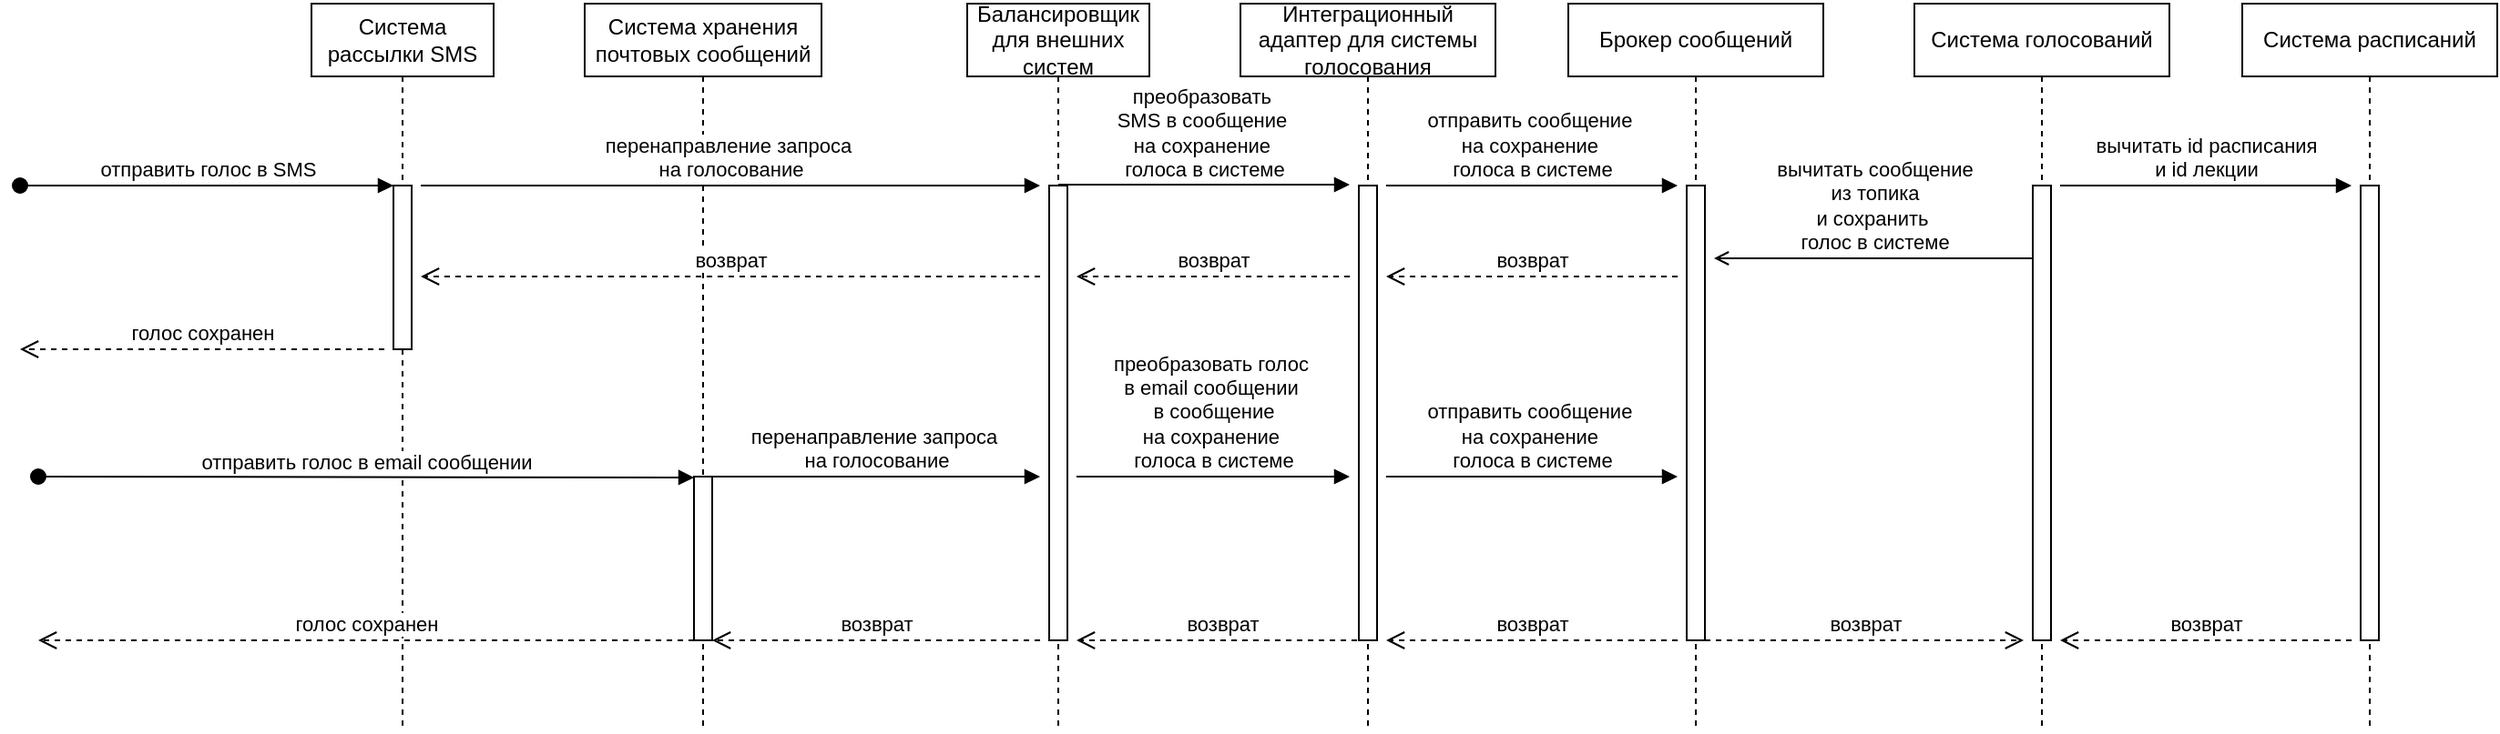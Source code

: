 <mxfile version="24.4.13" type="device">
  <diagram name="Page-1" id="2YBvvXClWsGukQMizWep">
    <mxGraphModel dx="1888" dy="992" grid="1" gridSize="10" guides="1" tooltips="1" connect="1" arrows="1" fold="1" page="1" pageScale="1" pageWidth="850" pageHeight="1100" math="0" shadow="0">
      <root>
        <mxCell id="0" />
        <mxCell id="1" parent="0" />
        <mxCell id="aM9ryv3xv72pqoxQDRHE-1" value="Система рассылки SMS" style="shape=umlLifeline;perimeter=lifelinePerimeter;whiteSpace=wrap;html=1;container=0;dropTarget=0;collapsible=0;recursiveResize=0;outlineConnect=0;portConstraint=eastwest;newEdgeStyle={&quot;edgeStyle&quot;:&quot;elbowEdgeStyle&quot;,&quot;elbow&quot;:&quot;vertical&quot;,&quot;curved&quot;:0,&quot;rounded&quot;:0};" parent="1" vertex="1">
          <mxGeometry x="180" y="60" width="100" height="400" as="geometry" />
        </mxCell>
        <mxCell id="aM9ryv3xv72pqoxQDRHE-2" value="" style="html=1;points=[];perimeter=orthogonalPerimeter;outlineConnect=0;targetShapes=umlLifeline;portConstraint=eastwest;newEdgeStyle={&quot;edgeStyle&quot;:&quot;elbowEdgeStyle&quot;,&quot;elbow&quot;:&quot;vertical&quot;,&quot;curved&quot;:0,&quot;rounded&quot;:0};" parent="aM9ryv3xv72pqoxQDRHE-1" vertex="1">
          <mxGeometry x="45" y="100" width="10" height="90" as="geometry" />
        </mxCell>
        <mxCell id="aM9ryv3xv72pqoxQDRHE-3" value="отправить голос в SMS" style="html=1;verticalAlign=bottom;startArrow=oval;endArrow=block;startSize=8;edgeStyle=elbowEdgeStyle;elbow=vertical;curved=0;rounded=0;" parent="aM9ryv3xv72pqoxQDRHE-1" target="aM9ryv3xv72pqoxQDRHE-2" edge="1">
          <mxGeometry relative="1" as="geometry">
            <mxPoint x="-160" y="100" as="sourcePoint" />
          </mxGeometry>
        </mxCell>
        <mxCell id="aM9ryv3xv72pqoxQDRHE-5" value="Система хранения почтовых сообщений" style="shape=umlLifeline;perimeter=lifelinePerimeter;whiteSpace=wrap;html=1;container=0;dropTarget=0;collapsible=0;recursiveResize=0;outlineConnect=0;portConstraint=eastwest;newEdgeStyle={&quot;edgeStyle&quot;:&quot;elbowEdgeStyle&quot;,&quot;elbow&quot;:&quot;vertical&quot;,&quot;curved&quot;:0,&quot;rounded&quot;:0};" parent="1" vertex="1">
          <mxGeometry x="330" y="60" width="130" height="400" as="geometry" />
        </mxCell>
        <mxCell id="aM9ryv3xv72pqoxQDRHE-6" value="" style="html=1;points=[];perimeter=orthogonalPerimeter;outlineConnect=0;targetShapes=umlLifeline;portConstraint=eastwest;newEdgeStyle={&quot;edgeStyle&quot;:&quot;elbowEdgeStyle&quot;,&quot;elbow&quot;:&quot;vertical&quot;,&quot;curved&quot;:0,&quot;rounded&quot;:0};" parent="aM9ryv3xv72pqoxQDRHE-5" vertex="1">
          <mxGeometry x="60" y="260" width="10" height="90" as="geometry" />
        </mxCell>
        <mxCell id="7Mkb-ycYceXI8_gYsjPh-1" value="Балансировщик для внешних систем" style="shape=umlLifeline;perimeter=lifelinePerimeter;whiteSpace=wrap;html=1;container=0;dropTarget=0;collapsible=0;recursiveResize=0;outlineConnect=0;portConstraint=eastwest;newEdgeStyle={&quot;edgeStyle&quot;:&quot;elbowEdgeStyle&quot;,&quot;elbow&quot;:&quot;vertical&quot;,&quot;curved&quot;:0,&quot;rounded&quot;:0};" parent="1" vertex="1">
          <mxGeometry x="540" y="60" width="100" height="400" as="geometry" />
        </mxCell>
        <mxCell id="7Mkb-ycYceXI8_gYsjPh-2" value="" style="html=1;points=[];perimeter=orthogonalPerimeter;outlineConnect=0;targetShapes=umlLifeline;portConstraint=eastwest;newEdgeStyle={&quot;edgeStyle&quot;:&quot;elbowEdgeStyle&quot;,&quot;elbow&quot;:&quot;vertical&quot;,&quot;curved&quot;:0,&quot;rounded&quot;:0};" parent="7Mkb-ycYceXI8_gYsjPh-1" vertex="1">
          <mxGeometry x="45" y="100" width="10" height="250" as="geometry" />
        </mxCell>
        <mxCell id="7Mkb-ycYceXI8_gYsjPh-3" value="перенаправление запроса&amp;nbsp;&lt;div&gt;на голосование&lt;/div&gt;" style="html=1;verticalAlign=bottom;endArrow=block;edgeStyle=elbowEdgeStyle;elbow=horizontal;curved=0;rounded=0;" parent="1" edge="1">
          <mxGeometry relative="1" as="geometry">
            <mxPoint x="240" y="160" as="sourcePoint" />
            <Array as="points">
              <mxPoint x="505" y="160" />
            </Array>
            <mxPoint x="580" y="160" as="targetPoint" />
          </mxGeometry>
        </mxCell>
        <mxCell id="7Mkb-ycYceXI8_gYsjPh-5" value="возврат" style="html=1;verticalAlign=bottom;endArrow=open;dashed=1;endSize=8;edgeStyle=elbowEdgeStyle;elbow=horizontal;curved=0;rounded=0;" parent="1" edge="1">
          <mxGeometry relative="1" as="geometry">
            <mxPoint x="240" y="210" as="targetPoint" />
            <Array as="points">
              <mxPoint x="505" y="210" />
            </Array>
            <mxPoint x="580" y="210" as="sourcePoint" />
          </mxGeometry>
        </mxCell>
        <mxCell id="7Mkb-ycYceXI8_gYsjPh-7" value="голос сохранен" style="html=1;verticalAlign=bottom;endArrow=open;dashed=1;endSize=8;edgeStyle=elbowEdgeStyle;elbow=horizontal;curved=0;rounded=0;" parent="1" edge="1">
          <mxGeometry relative="1" as="geometry">
            <mxPoint x="20" y="250" as="targetPoint" />
            <Array as="points">
              <mxPoint x="145" y="250" />
            </Array>
            <mxPoint x="220" y="250" as="sourcePoint" />
          </mxGeometry>
        </mxCell>
        <mxCell id="YkICSMTf9dNbr_VCWfyr-2" value="Интеграционный адаптер для системы голосования" style="shape=umlLifeline;perimeter=lifelinePerimeter;whiteSpace=wrap;html=1;container=0;dropTarget=0;collapsible=0;recursiveResize=0;outlineConnect=0;portConstraint=eastwest;newEdgeStyle={&quot;edgeStyle&quot;:&quot;elbowEdgeStyle&quot;,&quot;elbow&quot;:&quot;vertical&quot;,&quot;curved&quot;:0,&quot;rounded&quot;:0};" parent="1" vertex="1">
          <mxGeometry x="690" y="60" width="140" height="400" as="geometry" />
        </mxCell>
        <mxCell id="YkICSMTf9dNbr_VCWfyr-3" value="" style="html=1;points=[];perimeter=orthogonalPerimeter;outlineConnect=0;targetShapes=umlLifeline;portConstraint=eastwest;newEdgeStyle={&quot;edgeStyle&quot;:&quot;elbowEdgeStyle&quot;,&quot;elbow&quot;:&quot;vertical&quot;,&quot;curved&quot;:0,&quot;rounded&quot;:0};" parent="YkICSMTf9dNbr_VCWfyr-2" vertex="1">
          <mxGeometry x="65" y="100" width="10" height="250" as="geometry" />
        </mxCell>
        <mxCell id="YkICSMTf9dNbr_VCWfyr-4" value="преобразовать&amp;nbsp;&lt;div&gt;SMS в сообщение&amp;nbsp;&lt;/div&gt;&lt;div&gt;на сохранение&amp;nbsp;&lt;/div&gt;&lt;div&gt;голоса в системе&lt;/div&gt;" style="html=1;verticalAlign=bottom;endArrow=block;edgeStyle=elbowEdgeStyle;elbow=horizontal;curved=0;rounded=0;" parent="1" edge="1">
          <mxGeometry relative="1" as="geometry">
            <mxPoint x="590" y="159.5" as="sourcePoint" />
            <Array as="points">
              <mxPoint x="675" y="159.5" />
            </Array>
            <mxPoint x="750" y="159.5" as="targetPoint" />
            <mxPoint as="offset" />
          </mxGeometry>
        </mxCell>
        <mxCell id="YkICSMTf9dNbr_VCWfyr-5" value="возврат" style="html=1;verticalAlign=bottom;endArrow=open;dashed=1;endSize=8;edgeStyle=elbowEdgeStyle;elbow=horizontal;curved=0;rounded=0;" parent="1" edge="1">
          <mxGeometry relative="1" as="geometry">
            <mxPoint x="600" y="210" as="targetPoint" />
            <Array as="points">
              <mxPoint x="685" y="210" />
            </Array>
            <mxPoint x="750" y="210" as="sourcePoint" />
          </mxGeometry>
        </mxCell>
        <mxCell id="H6ERIf2kMc6koZy2Y6LX-1" value="отправить голос в email сообщении" style="html=1;verticalAlign=bottom;startArrow=oval;endArrow=block;startSize=8;edgeStyle=elbowEdgeStyle;elbow=vertical;curved=0;rounded=0;" parent="1" edge="1">
          <mxGeometry relative="1" as="geometry">
            <mxPoint x="30" y="320" as="sourcePoint" />
            <mxPoint x="390" y="320.5" as="targetPoint" />
          </mxGeometry>
        </mxCell>
        <mxCell id="H6ERIf2kMc6koZy2Y6LX-2" value="голос сохранен" style="html=1;verticalAlign=bottom;endArrow=open;dashed=1;endSize=8;edgeStyle=elbowEdgeStyle;elbow=horizontal;curved=0;rounded=0;" parent="1" edge="1">
          <mxGeometry relative="1" as="geometry">
            <mxPoint x="30" y="410" as="targetPoint" />
            <Array as="points">
              <mxPoint x="315" y="410" />
            </Array>
            <mxPoint x="390" y="410" as="sourcePoint" />
          </mxGeometry>
        </mxCell>
        <mxCell id="H6ERIf2kMc6koZy2Y6LX-4" value="перенаправление запроса&amp;nbsp;&lt;div&gt;на голосование&lt;/div&gt;" style="html=1;verticalAlign=bottom;endArrow=block;edgeStyle=elbowEdgeStyle;elbow=vertical;curved=0;rounded=0;" parent="1" edge="1">
          <mxGeometry relative="1" as="geometry">
            <mxPoint x="400" y="320" as="sourcePoint" />
            <Array as="points">
              <mxPoint x="485" y="320" />
            </Array>
            <mxPoint x="580" y="320" as="targetPoint" />
            <mxPoint as="offset" />
          </mxGeometry>
        </mxCell>
        <mxCell id="H6ERIf2kMc6koZy2Y6LX-5" value="возврат" style="html=1;verticalAlign=bottom;endArrow=open;dashed=1;endSize=8;edgeStyle=elbowEdgeStyle;elbow=horizontal;curved=0;rounded=0;" parent="1" edge="1">
          <mxGeometry relative="1" as="geometry">
            <mxPoint x="400" y="410" as="targetPoint" />
            <Array as="points" />
            <mxPoint x="580" y="410" as="sourcePoint" />
          </mxGeometry>
        </mxCell>
        <mxCell id="H6ERIf2kMc6koZy2Y6LX-6" value="преобразовать голос&amp;nbsp;&lt;div&gt;в email сообщении&amp;nbsp;&lt;/div&gt;&lt;div&gt;в сообщение&lt;/div&gt;&lt;div&gt;на сохранение&amp;nbsp;&lt;/div&gt;&lt;div&gt;голоса в системе&lt;/div&gt;" style="html=1;verticalAlign=bottom;endArrow=block;edgeStyle=elbowEdgeStyle;elbow=vertical;curved=0;rounded=0;" parent="1" edge="1">
          <mxGeometry relative="1" as="geometry">
            <mxPoint x="600" y="320" as="sourcePoint" />
            <Array as="points">
              <mxPoint x="685" y="320" />
            </Array>
            <mxPoint x="750" y="320" as="targetPoint" />
            <mxPoint as="offset" />
          </mxGeometry>
        </mxCell>
        <mxCell id="H6ERIf2kMc6koZy2Y6LX-7" value="возврат" style="html=1;verticalAlign=bottom;endArrow=open;dashed=1;endSize=8;edgeStyle=elbowEdgeStyle;elbow=horizontal;curved=0;rounded=0;" parent="1" edge="1">
          <mxGeometry relative="1" as="geometry">
            <mxPoint x="600" y="410" as="targetPoint" />
            <Array as="points">
              <mxPoint x="685" y="410" />
            </Array>
            <mxPoint x="760" y="410" as="sourcePoint" />
          </mxGeometry>
        </mxCell>
        <mxCell id="H6ERIf2kMc6koZy2Y6LX-8" value="Брокер сообщений" style="shape=umlLifeline;perimeter=lifelinePerimeter;whiteSpace=wrap;html=1;container=0;dropTarget=0;collapsible=0;recursiveResize=0;outlineConnect=0;portConstraint=eastwest;newEdgeStyle={&quot;edgeStyle&quot;:&quot;elbowEdgeStyle&quot;,&quot;elbow&quot;:&quot;vertical&quot;,&quot;curved&quot;:0,&quot;rounded&quot;:0};" parent="1" vertex="1">
          <mxGeometry x="870" y="60" width="140" height="400" as="geometry" />
        </mxCell>
        <mxCell id="H6ERIf2kMc6koZy2Y6LX-9" value="" style="html=1;points=[];perimeter=orthogonalPerimeter;outlineConnect=0;targetShapes=umlLifeline;portConstraint=eastwest;newEdgeStyle={&quot;edgeStyle&quot;:&quot;elbowEdgeStyle&quot;,&quot;elbow&quot;:&quot;vertical&quot;,&quot;curved&quot;:0,&quot;rounded&quot;:0};" parent="H6ERIf2kMc6koZy2Y6LX-8" vertex="1">
          <mxGeometry x="65" y="100" width="10" height="250" as="geometry" />
        </mxCell>
        <mxCell id="H6ERIf2kMc6koZy2Y6LX-10" value="отправить сообщение&amp;nbsp;&lt;div&gt;на сохранение&amp;nbsp;&lt;div&gt;голоса в системе&lt;/div&gt;&lt;/div&gt;" style="html=1;verticalAlign=bottom;endArrow=block;edgeStyle=elbowEdgeStyle;elbow=vertical;curved=0;rounded=0;" parent="1" edge="1">
          <mxGeometry relative="1" as="geometry">
            <mxPoint x="770" y="160" as="sourcePoint" />
            <Array as="points">
              <mxPoint x="855" y="160" />
            </Array>
            <mxPoint x="930" y="160" as="targetPoint" />
            <mxPoint as="offset" />
          </mxGeometry>
        </mxCell>
        <mxCell id="H6ERIf2kMc6koZy2Y6LX-11" value="возврат" style="html=1;verticalAlign=bottom;endArrow=open;dashed=1;endSize=8;edgeStyle=elbowEdgeStyle;elbow=horizontal;curved=0;rounded=0;" parent="1" edge="1">
          <mxGeometry relative="1" as="geometry">
            <mxPoint x="770" y="210" as="targetPoint" />
            <Array as="points">
              <mxPoint x="855" y="210" />
            </Array>
            <mxPoint x="930" y="210" as="sourcePoint" />
          </mxGeometry>
        </mxCell>
        <mxCell id="H6ERIf2kMc6koZy2Y6LX-13" value="отправить сообщение&amp;nbsp;&lt;div&gt;на сохранение&amp;nbsp;&lt;div&gt;голоса в системе&lt;/div&gt;&lt;/div&gt;" style="html=1;verticalAlign=bottom;endArrow=block;edgeStyle=elbowEdgeStyle;elbow=vertical;curved=0;rounded=0;" parent="1" edge="1">
          <mxGeometry relative="1" as="geometry">
            <mxPoint x="770" y="320" as="sourcePoint" />
            <Array as="points">
              <mxPoint x="855" y="320" />
            </Array>
            <mxPoint x="930" y="320" as="targetPoint" />
            <mxPoint as="offset" />
          </mxGeometry>
        </mxCell>
        <mxCell id="H6ERIf2kMc6koZy2Y6LX-14" value="возврат" style="html=1;verticalAlign=bottom;endArrow=open;dashed=1;endSize=8;edgeStyle=elbowEdgeStyle;elbow=horizontal;curved=0;rounded=0;" parent="1" edge="1">
          <mxGeometry relative="1" as="geometry">
            <mxPoint x="770" y="410" as="targetPoint" />
            <Array as="points">
              <mxPoint x="855" y="410" />
            </Array>
            <mxPoint x="930" y="410" as="sourcePoint" />
          </mxGeometry>
        </mxCell>
        <mxCell id="H6ERIf2kMc6koZy2Y6LX-15" value="Система голосований" style="shape=umlLifeline;perimeter=lifelinePerimeter;whiteSpace=wrap;html=1;container=0;dropTarget=0;collapsible=0;recursiveResize=0;outlineConnect=0;portConstraint=eastwest;newEdgeStyle={&quot;edgeStyle&quot;:&quot;elbowEdgeStyle&quot;,&quot;elbow&quot;:&quot;vertical&quot;,&quot;curved&quot;:0,&quot;rounded&quot;:0};" parent="1" vertex="1">
          <mxGeometry x="1060" y="60" width="140" height="400" as="geometry" />
        </mxCell>
        <mxCell id="H6ERIf2kMc6koZy2Y6LX-16" value="" style="html=1;points=[];perimeter=orthogonalPerimeter;outlineConnect=0;targetShapes=umlLifeline;portConstraint=eastwest;newEdgeStyle={&quot;edgeStyle&quot;:&quot;elbowEdgeStyle&quot;,&quot;elbow&quot;:&quot;vertical&quot;,&quot;curved&quot;:0,&quot;rounded&quot;:0};" parent="H6ERIf2kMc6koZy2Y6LX-15" vertex="1">
          <mxGeometry x="65" y="100" width="10" height="250" as="geometry" />
        </mxCell>
        <mxCell id="H6ERIf2kMc6koZy2Y6LX-17" value="вычитать сообщение&lt;div&gt;&amp;nbsp;из топика&amp;nbsp;&lt;div&gt;и сохранить&amp;nbsp;&lt;/div&gt;&lt;div&gt;голос в системе&lt;/div&gt;&lt;/div&gt;" style="html=1;verticalAlign=bottom;endArrow=open;edgeStyle=elbowEdgeStyle;elbow=vertical;curved=0;rounded=0;endFill=0;strokeWidth=1;" parent="1" edge="1">
          <mxGeometry relative="1" as="geometry">
            <mxPoint x="1125" y="200" as="sourcePoint" />
            <Array as="points">
              <mxPoint x="950" y="200" />
            </Array>
            <mxPoint x="950" y="200" as="targetPoint" />
            <mxPoint as="offset" />
          </mxGeometry>
        </mxCell>
        <mxCell id="H6ERIf2kMc6koZy2Y6LX-18" value="возврат" style="html=1;verticalAlign=bottom;endArrow=open;dashed=1;endSize=8;edgeStyle=elbowEdgeStyle;elbow=horizontal;curved=0;rounded=0;" parent="1" source="H6ERIf2kMc6koZy2Y6LX-9" edge="1">
          <mxGeometry relative="1" as="geometry">
            <mxPoint x="1120" y="410" as="targetPoint" />
            <Array as="points">
              <mxPoint x="950" y="410" />
            </Array>
            <mxPoint x="940" y="420" as="sourcePoint" />
          </mxGeometry>
        </mxCell>
        <mxCell id="v8VlRaFvS1vVK7OlM7MD-1" value="Система расписаний" style="shape=umlLifeline;perimeter=lifelinePerimeter;whiteSpace=wrap;html=1;container=0;dropTarget=0;collapsible=0;recursiveResize=0;outlineConnect=0;portConstraint=eastwest;newEdgeStyle={&quot;edgeStyle&quot;:&quot;elbowEdgeStyle&quot;,&quot;elbow&quot;:&quot;vertical&quot;,&quot;curved&quot;:0,&quot;rounded&quot;:0};" vertex="1" parent="1">
          <mxGeometry x="1240" y="60" width="140" height="400" as="geometry" />
        </mxCell>
        <mxCell id="v8VlRaFvS1vVK7OlM7MD-2" value="" style="html=1;points=[];perimeter=orthogonalPerimeter;outlineConnect=0;targetShapes=umlLifeline;portConstraint=eastwest;newEdgeStyle={&quot;edgeStyle&quot;:&quot;elbowEdgeStyle&quot;,&quot;elbow&quot;:&quot;vertical&quot;,&quot;curved&quot;:0,&quot;rounded&quot;:0};" vertex="1" parent="v8VlRaFvS1vVK7OlM7MD-1">
          <mxGeometry x="65" y="100" width="10" height="250" as="geometry" />
        </mxCell>
        <mxCell id="v8VlRaFvS1vVK7OlM7MD-3" value="вычитать id расписания&lt;div&gt;и id лекции&lt;/div&gt;" style="html=1;verticalAlign=bottom;endArrow=block;edgeStyle=elbowEdgeStyle;elbow=vertical;curved=0;rounded=0;" edge="1" parent="1">
          <mxGeometry relative="1" as="geometry">
            <mxPoint x="1140" y="160" as="sourcePoint" />
            <Array as="points">
              <mxPoint x="1225" y="160" />
            </Array>
            <mxPoint x="1300" y="160" as="targetPoint" />
            <mxPoint as="offset" />
          </mxGeometry>
        </mxCell>
        <mxCell id="v8VlRaFvS1vVK7OlM7MD-4" value="возврат" style="html=1;verticalAlign=bottom;endArrow=open;dashed=1;endSize=8;edgeStyle=elbowEdgeStyle;elbow=horizontal;curved=0;rounded=0;" edge="1" parent="1">
          <mxGeometry relative="1" as="geometry">
            <mxPoint x="1140" y="410" as="targetPoint" />
            <Array as="points">
              <mxPoint x="1225" y="410" />
            </Array>
            <mxPoint x="1300" y="410" as="sourcePoint" />
          </mxGeometry>
        </mxCell>
      </root>
    </mxGraphModel>
  </diagram>
</mxfile>
